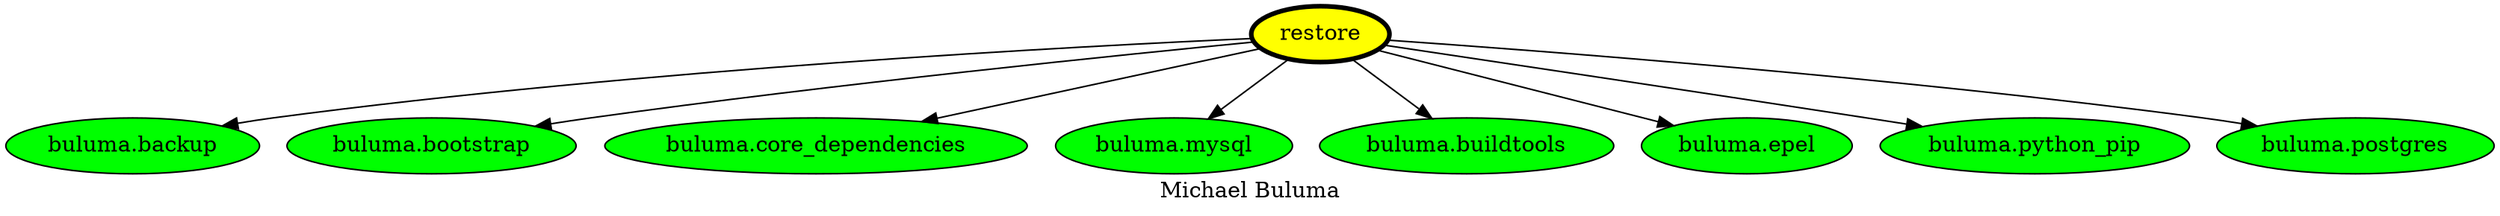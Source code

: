 digraph PhiloDilemma {
  label = "Michael Buluma" ;
  overlap=false
  {
    "restore" [fillcolor=yellow style=filled penwidth=3]
    "buluma.backup" [fillcolor=green style=filled]
    "buluma.bootstrap" [fillcolor=green style=filled]
    "buluma.core_dependencies" [fillcolor=green style=filled]
    "buluma.mysql" [fillcolor=green style=filled]
    "buluma.buildtools" [fillcolor=green style=filled]
    "buluma.epel" [fillcolor=green style=filled]
    "buluma.python_pip" [fillcolor=green style=filled]
    "buluma.postgres" [fillcolor=green style=filled]
  }
  "restore" -> "buluma.backup"
  "restore" -> "buluma.bootstrap"
  "restore" -> "buluma.core_dependencies"
  "restore" -> "buluma.mysql"
  "restore" -> "buluma.buildtools"
  "restore" -> "buluma.epel"
  "restore" -> "buluma.python_pip"
  "restore" -> "buluma.postgres"
}
